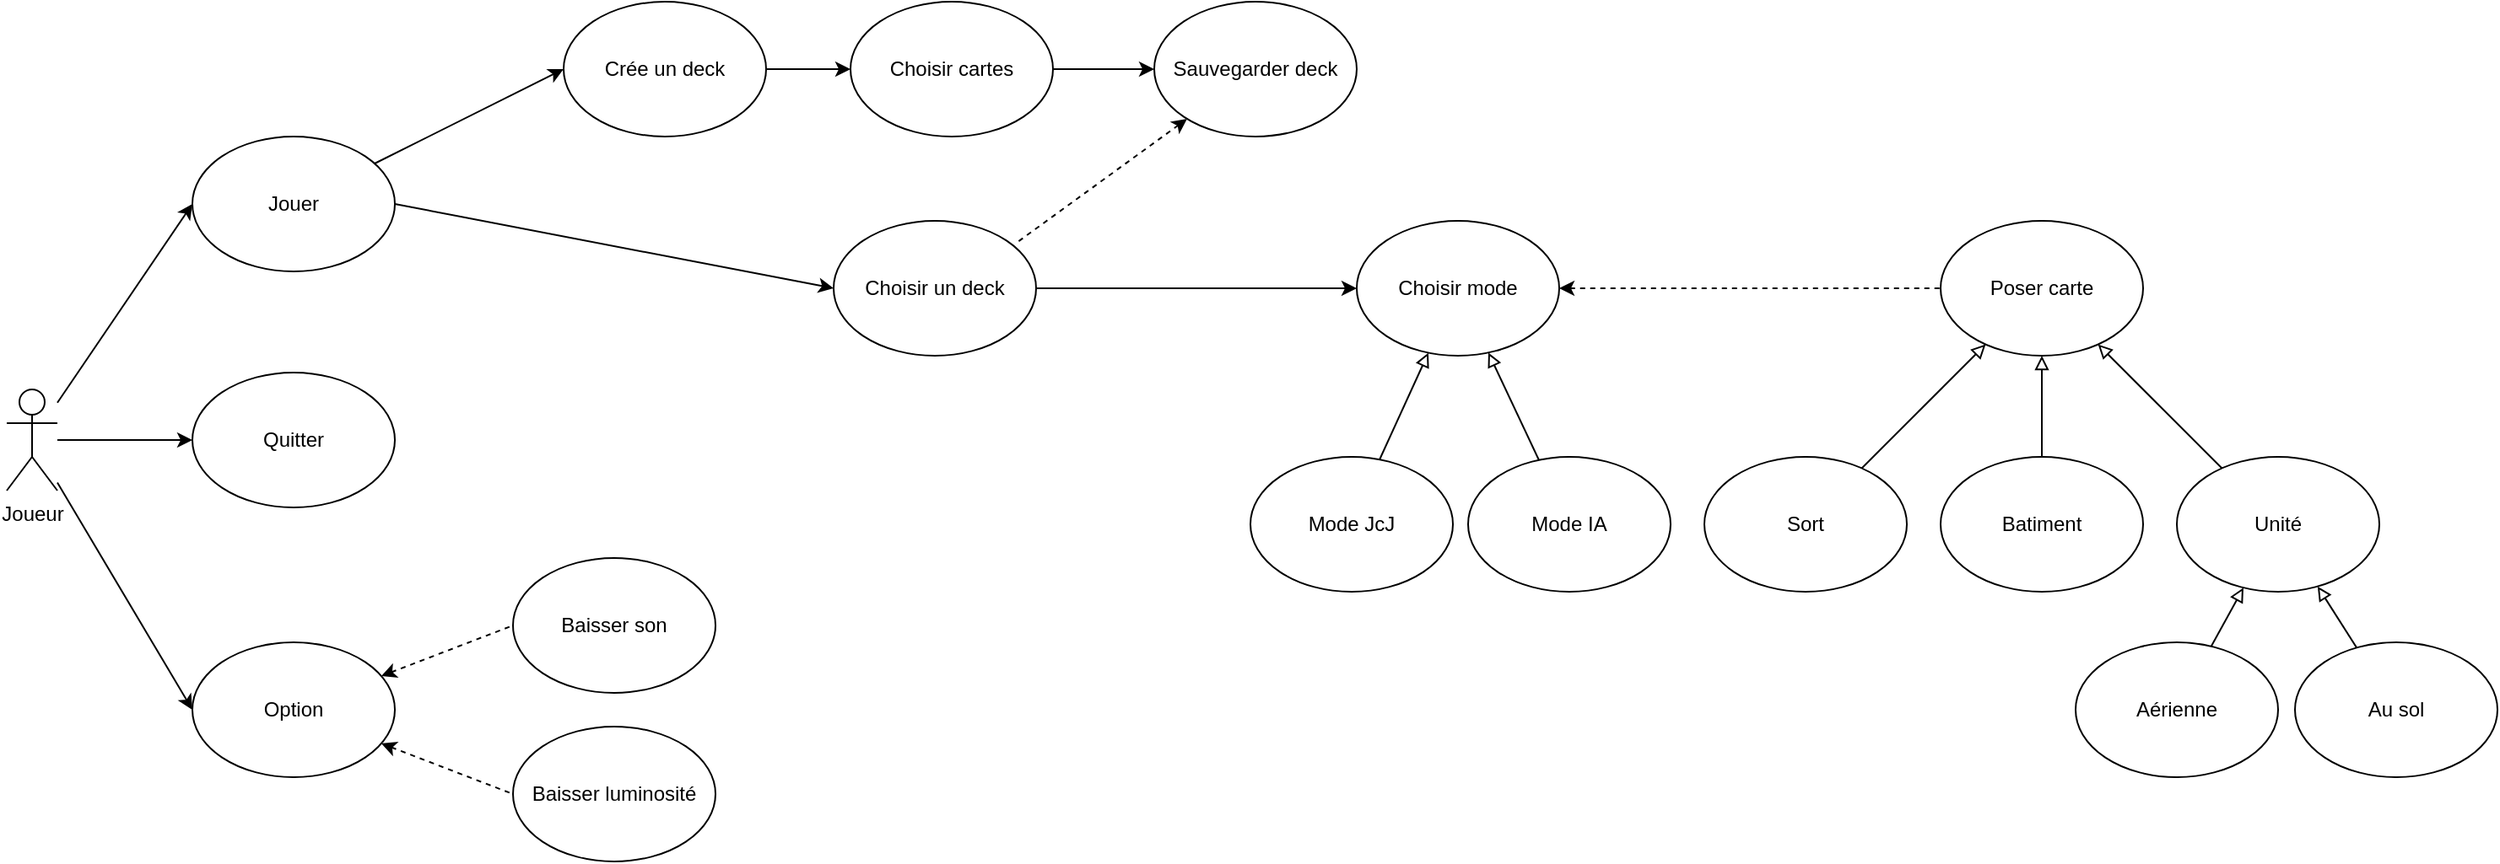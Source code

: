 <mxfile version="16.1.2" type="device"><diagram id="U85ezWueLhjX6kDZP01Q" name="Page-1"><mxGraphModel dx="1778" dy="953" grid="1" gridSize="10" guides="1" tooltips="1" connect="1" arrows="1" fold="1" page="1" pageScale="1" pageWidth="827" pageHeight="1169" math="0" shadow="0"><root><mxCell id="0"/><mxCell id="1" parent="0"/><mxCell id="LYwPz1iO8e0jwZeAvz4W-5" style="edgeStyle=none;rounded=0;orthogonalLoop=1;jettySize=auto;html=1;entryX=0;entryY=0.5;entryDx=0;entryDy=0;" parent="1" source="4KF1udHp_gO-GbvlZbRH-1" target="4KF1udHp_gO-GbvlZbRH-3" edge="1"><mxGeometry relative="1" as="geometry"/></mxCell><mxCell id="LYwPz1iO8e0jwZeAvz4W-6" style="edgeStyle=none;rounded=0;orthogonalLoop=1;jettySize=auto;html=1;entryX=0;entryY=0.5;entryDx=0;entryDy=0;" parent="1" source="4KF1udHp_gO-GbvlZbRH-1" target="4KF1udHp_gO-GbvlZbRH-2" edge="1"><mxGeometry relative="1" as="geometry"/></mxCell><mxCell id="UuPb_qNHdcEZP3JZxsLL-2" style="rounded=0;orthogonalLoop=1;jettySize=auto;html=1;entryX=0;entryY=0.5;entryDx=0;entryDy=0;startArrow=none;startFill=0;endArrow=classic;endFill=1;" parent="1" source="4KF1udHp_gO-GbvlZbRH-1" target="UuPb_qNHdcEZP3JZxsLL-1" edge="1"><mxGeometry relative="1" as="geometry"/></mxCell><mxCell id="4KF1udHp_gO-GbvlZbRH-1" value="Joueur" style="shape=umlActor;verticalLabelPosition=bottom;verticalAlign=top;html=1;outlineConnect=0;" parent="1" vertex="1"><mxGeometry x="90" y="230" width="30" height="60" as="geometry"/></mxCell><mxCell id="R5r8yBB4OPdEFoILZgrU-7" style="rounded=0;orthogonalLoop=1;jettySize=auto;html=1;entryX=0;entryY=0.5;entryDx=0;entryDy=0;" edge="1" parent="1" source="4KF1udHp_gO-GbvlZbRH-2" target="R5r8yBB4OPdEFoILZgrU-3"><mxGeometry relative="1" as="geometry"/></mxCell><mxCell id="R5r8yBB4OPdEFoILZgrU-10" style="edgeStyle=none;rounded=0;orthogonalLoop=1;jettySize=auto;html=1;exitX=1;exitY=0.5;exitDx=0;exitDy=0;entryX=0;entryY=0.5;entryDx=0;entryDy=0;" edge="1" parent="1" source="4KF1udHp_gO-GbvlZbRH-2" target="R5r8yBB4OPdEFoILZgrU-4"><mxGeometry relative="1" as="geometry"/></mxCell><mxCell id="4KF1udHp_gO-GbvlZbRH-2" value="Jouer" style="ellipse;whiteSpace=wrap;html=1;" parent="1" vertex="1"><mxGeometry x="200" y="80" width="120" height="80" as="geometry"/></mxCell><mxCell id="LYwPz1iO8e0jwZeAvz4W-3" style="rounded=0;orthogonalLoop=1;jettySize=auto;html=1;entryX=0;entryY=0.5;entryDx=0;entryDy=0;dashed=1;startArrow=classic;startFill=1;endArrow=none;endFill=0;" parent="1" source="4KF1udHp_gO-GbvlZbRH-3" target="LYwPz1iO8e0jwZeAvz4W-1" edge="1"><mxGeometry relative="1" as="geometry"/></mxCell><mxCell id="LYwPz1iO8e0jwZeAvz4W-4" style="edgeStyle=none;rounded=0;orthogonalLoop=1;jettySize=auto;html=1;entryX=0;entryY=0.5;entryDx=0;entryDy=0;dashed=1;startArrow=classic;startFill=1;endArrow=none;endFill=0;" parent="1" source="4KF1udHp_gO-GbvlZbRH-3" target="LYwPz1iO8e0jwZeAvz4W-2" edge="1"><mxGeometry relative="1" as="geometry"/></mxCell><mxCell id="4KF1udHp_gO-GbvlZbRH-3" value="Option" style="ellipse;whiteSpace=wrap;html=1;" parent="1" vertex="1"><mxGeometry x="200" y="380" width="120" height="80" as="geometry"/></mxCell><mxCell id="LYwPz1iO8e0jwZeAvz4W-17" style="edgeStyle=none;rounded=0;orthogonalLoop=1;jettySize=auto;html=1;endArrow=block;endFill=0;" parent="1" source="4KF1udHp_gO-GbvlZbRH-4" target="LYwPz1iO8e0jwZeAvz4W-14" edge="1"><mxGeometry relative="1" as="geometry"/></mxCell><mxCell id="4KF1udHp_gO-GbvlZbRH-4" value="Mode IA" style="ellipse;whiteSpace=wrap;html=1;" parent="1" vertex="1"><mxGeometry x="956" y="270" width="120" height="80" as="geometry"/></mxCell><mxCell id="LYwPz1iO8e0jwZeAvz4W-1" value="Baisser son" style="ellipse;whiteSpace=wrap;html=1;" parent="1" vertex="1"><mxGeometry x="390" y="330" width="120" height="80" as="geometry"/></mxCell><mxCell id="LYwPz1iO8e0jwZeAvz4W-2" value="Baisser luminosité" style="ellipse;whiteSpace=wrap;html=1;" parent="1" vertex="1"><mxGeometry x="390" y="430" width="120" height="80" as="geometry"/></mxCell><mxCell id="LYwPz1iO8e0jwZeAvz4W-21" style="edgeStyle=none;rounded=0;orthogonalLoop=1;jettySize=auto;html=1;endArrow=block;endFill=0;" parent="1" source="LYwPz1iO8e0jwZeAvz4W-11" target="LYwPz1iO8e0jwZeAvz4W-18" edge="1"><mxGeometry relative="1" as="geometry"/></mxCell><mxCell id="LYwPz1iO8e0jwZeAvz4W-11" value="Sort" style="ellipse;whiteSpace=wrap;html=1;" parent="1" vertex="1"><mxGeometry x="1096" y="270" width="120" height="80" as="geometry"/></mxCell><mxCell id="LYwPz1iO8e0jwZeAvz4W-22" style="edgeStyle=none;rounded=0;orthogonalLoop=1;jettySize=auto;html=1;entryX=0.5;entryY=1;entryDx=0;entryDy=0;endArrow=block;endFill=0;" parent="1" source="LYwPz1iO8e0jwZeAvz4W-12" target="LYwPz1iO8e0jwZeAvz4W-18" edge="1"><mxGeometry relative="1" as="geometry"/></mxCell><mxCell id="LYwPz1iO8e0jwZeAvz4W-12" value="Batiment" style="ellipse;whiteSpace=wrap;html=1;" parent="1" vertex="1"><mxGeometry x="1236" y="270" width="120" height="80" as="geometry"/></mxCell><mxCell id="LYwPz1iO8e0jwZeAvz4W-16" style="edgeStyle=none;rounded=0;orthogonalLoop=1;jettySize=auto;html=1;endArrow=block;endFill=0;" parent="1" target="LYwPz1iO8e0jwZeAvz4W-14" edge="1"><mxGeometry relative="1" as="geometry"><mxPoint x="903.479" y="271.735" as="sourcePoint"/></mxGeometry></mxCell><mxCell id="LYwPz1iO8e0jwZeAvz4W-13" value="Mode JcJ" style="ellipse;whiteSpace=wrap;html=1;" parent="1" vertex="1"><mxGeometry x="827" y="270" width="120" height="80" as="geometry"/></mxCell><mxCell id="LYwPz1iO8e0jwZeAvz4W-19" style="edgeStyle=none;rounded=0;orthogonalLoop=1;jettySize=auto;html=1;entryX=0;entryY=0.5;entryDx=0;entryDy=0;endArrow=none;endFill=0;dashed=1;startArrow=classic;startFill=1;" parent="1" source="LYwPz1iO8e0jwZeAvz4W-14" target="LYwPz1iO8e0jwZeAvz4W-18" edge="1"><mxGeometry relative="1" as="geometry"/></mxCell><mxCell id="LYwPz1iO8e0jwZeAvz4W-14" value="Choisir mode" style="ellipse;whiteSpace=wrap;html=1;" parent="1" vertex="1"><mxGeometry x="890" y="130" width="120" height="80" as="geometry"/></mxCell><mxCell id="LYwPz1iO8e0jwZeAvz4W-18" value="Poser carte" style="ellipse;whiteSpace=wrap;html=1;" parent="1" vertex="1"><mxGeometry x="1236" y="130" width="120" height="80" as="geometry"/></mxCell><mxCell id="LYwPz1iO8e0jwZeAvz4W-23" style="edgeStyle=none;rounded=0;orthogonalLoop=1;jettySize=auto;html=1;endArrow=block;endFill=0;" parent="1" source="LYwPz1iO8e0jwZeAvz4W-20" target="LYwPz1iO8e0jwZeAvz4W-18" edge="1"><mxGeometry relative="1" as="geometry"/></mxCell><mxCell id="LYwPz1iO8e0jwZeAvz4W-20" value="Unité" style="ellipse;whiteSpace=wrap;html=1;" parent="1" vertex="1"><mxGeometry x="1376" y="270" width="120" height="80" as="geometry"/></mxCell><mxCell id="UuPb_qNHdcEZP3JZxsLL-1" value="Quitter" style="ellipse;whiteSpace=wrap;html=1;" parent="1" vertex="1"><mxGeometry x="200" y="220" width="120" height="80" as="geometry"/></mxCell><mxCell id="UuPb_qNHdcEZP3JZxsLL-8" style="edgeStyle=none;rounded=0;orthogonalLoop=1;jettySize=auto;html=1;startArrow=none;startFill=0;endArrow=block;endFill=0;" parent="1" source="UuPb_qNHdcEZP3JZxsLL-5" target="LYwPz1iO8e0jwZeAvz4W-20" edge="1"><mxGeometry relative="1" as="geometry"/></mxCell><mxCell id="UuPb_qNHdcEZP3JZxsLL-5" value="Aérienne" style="ellipse;whiteSpace=wrap;html=1;" parent="1" vertex="1"><mxGeometry x="1316" y="380" width="120" height="80" as="geometry"/></mxCell><mxCell id="UuPb_qNHdcEZP3JZxsLL-9" style="edgeStyle=none;rounded=0;orthogonalLoop=1;jettySize=auto;html=1;startArrow=none;startFill=0;endArrow=block;endFill=0;" parent="1" source="UuPb_qNHdcEZP3JZxsLL-6" target="LYwPz1iO8e0jwZeAvz4W-20" edge="1"><mxGeometry relative="1" as="geometry"/></mxCell><mxCell id="UuPb_qNHdcEZP3JZxsLL-6" value="Au sol" style="ellipse;whiteSpace=wrap;html=1;" parent="1" vertex="1"><mxGeometry x="1446" y="380" width="120" height="80" as="geometry"/></mxCell><mxCell id="R5r8yBB4OPdEFoILZgrU-8" style="edgeStyle=none;rounded=0;orthogonalLoop=1;jettySize=auto;html=1;exitX=1;exitY=0.5;exitDx=0;exitDy=0;entryX=0;entryY=0.5;entryDx=0;entryDy=0;" edge="1" parent="1" source="R5r8yBB4OPdEFoILZgrU-3" target="R5r8yBB4OPdEFoILZgrU-5"><mxGeometry relative="1" as="geometry"/></mxCell><mxCell id="R5r8yBB4OPdEFoILZgrU-3" value="Crée un deck" style="ellipse;whiteSpace=wrap;html=1;" vertex="1" parent="1"><mxGeometry x="420" width="120" height="80" as="geometry"/></mxCell><mxCell id="R5r8yBB4OPdEFoILZgrU-12" style="edgeStyle=none;rounded=0;orthogonalLoop=1;jettySize=auto;html=1;exitX=1;exitY=0.5;exitDx=0;exitDy=0;entryX=0;entryY=0.5;entryDx=0;entryDy=0;" edge="1" parent="1" source="R5r8yBB4OPdEFoILZgrU-4" target="LYwPz1iO8e0jwZeAvz4W-14"><mxGeometry relative="1" as="geometry"/></mxCell><mxCell id="R5r8yBB4OPdEFoILZgrU-4" value="Choisir un deck" style="ellipse;whiteSpace=wrap;html=1;" vertex="1" parent="1"><mxGeometry x="580" y="130" width="120" height="80" as="geometry"/></mxCell><mxCell id="R5r8yBB4OPdEFoILZgrU-9" style="edgeStyle=none;rounded=0;orthogonalLoop=1;jettySize=auto;html=1;exitX=1;exitY=0.5;exitDx=0;exitDy=0;" edge="1" parent="1" source="R5r8yBB4OPdEFoILZgrU-5" target="R5r8yBB4OPdEFoILZgrU-6"><mxGeometry relative="1" as="geometry"/></mxCell><mxCell id="R5r8yBB4OPdEFoILZgrU-5" value="Choisir cartes" style="ellipse;whiteSpace=wrap;html=1;" vertex="1" parent="1"><mxGeometry x="590" width="120" height="80" as="geometry"/></mxCell><mxCell id="R5r8yBB4OPdEFoILZgrU-11" style="edgeStyle=none;rounded=0;orthogonalLoop=1;jettySize=auto;html=1;entryX=0.902;entryY=0.164;entryDx=0;entryDy=0;entryPerimeter=0;startArrow=classic;startFill=1;endArrow=none;endFill=0;dashed=1;" edge="1" parent="1" source="R5r8yBB4OPdEFoILZgrU-6" target="R5r8yBB4OPdEFoILZgrU-4"><mxGeometry relative="1" as="geometry"/></mxCell><mxCell id="R5r8yBB4OPdEFoILZgrU-6" value="Sauvegarder deck" style="ellipse;whiteSpace=wrap;html=1;" vertex="1" parent="1"><mxGeometry x="770" width="120" height="80" as="geometry"/></mxCell></root></mxGraphModel></diagram></mxfile>